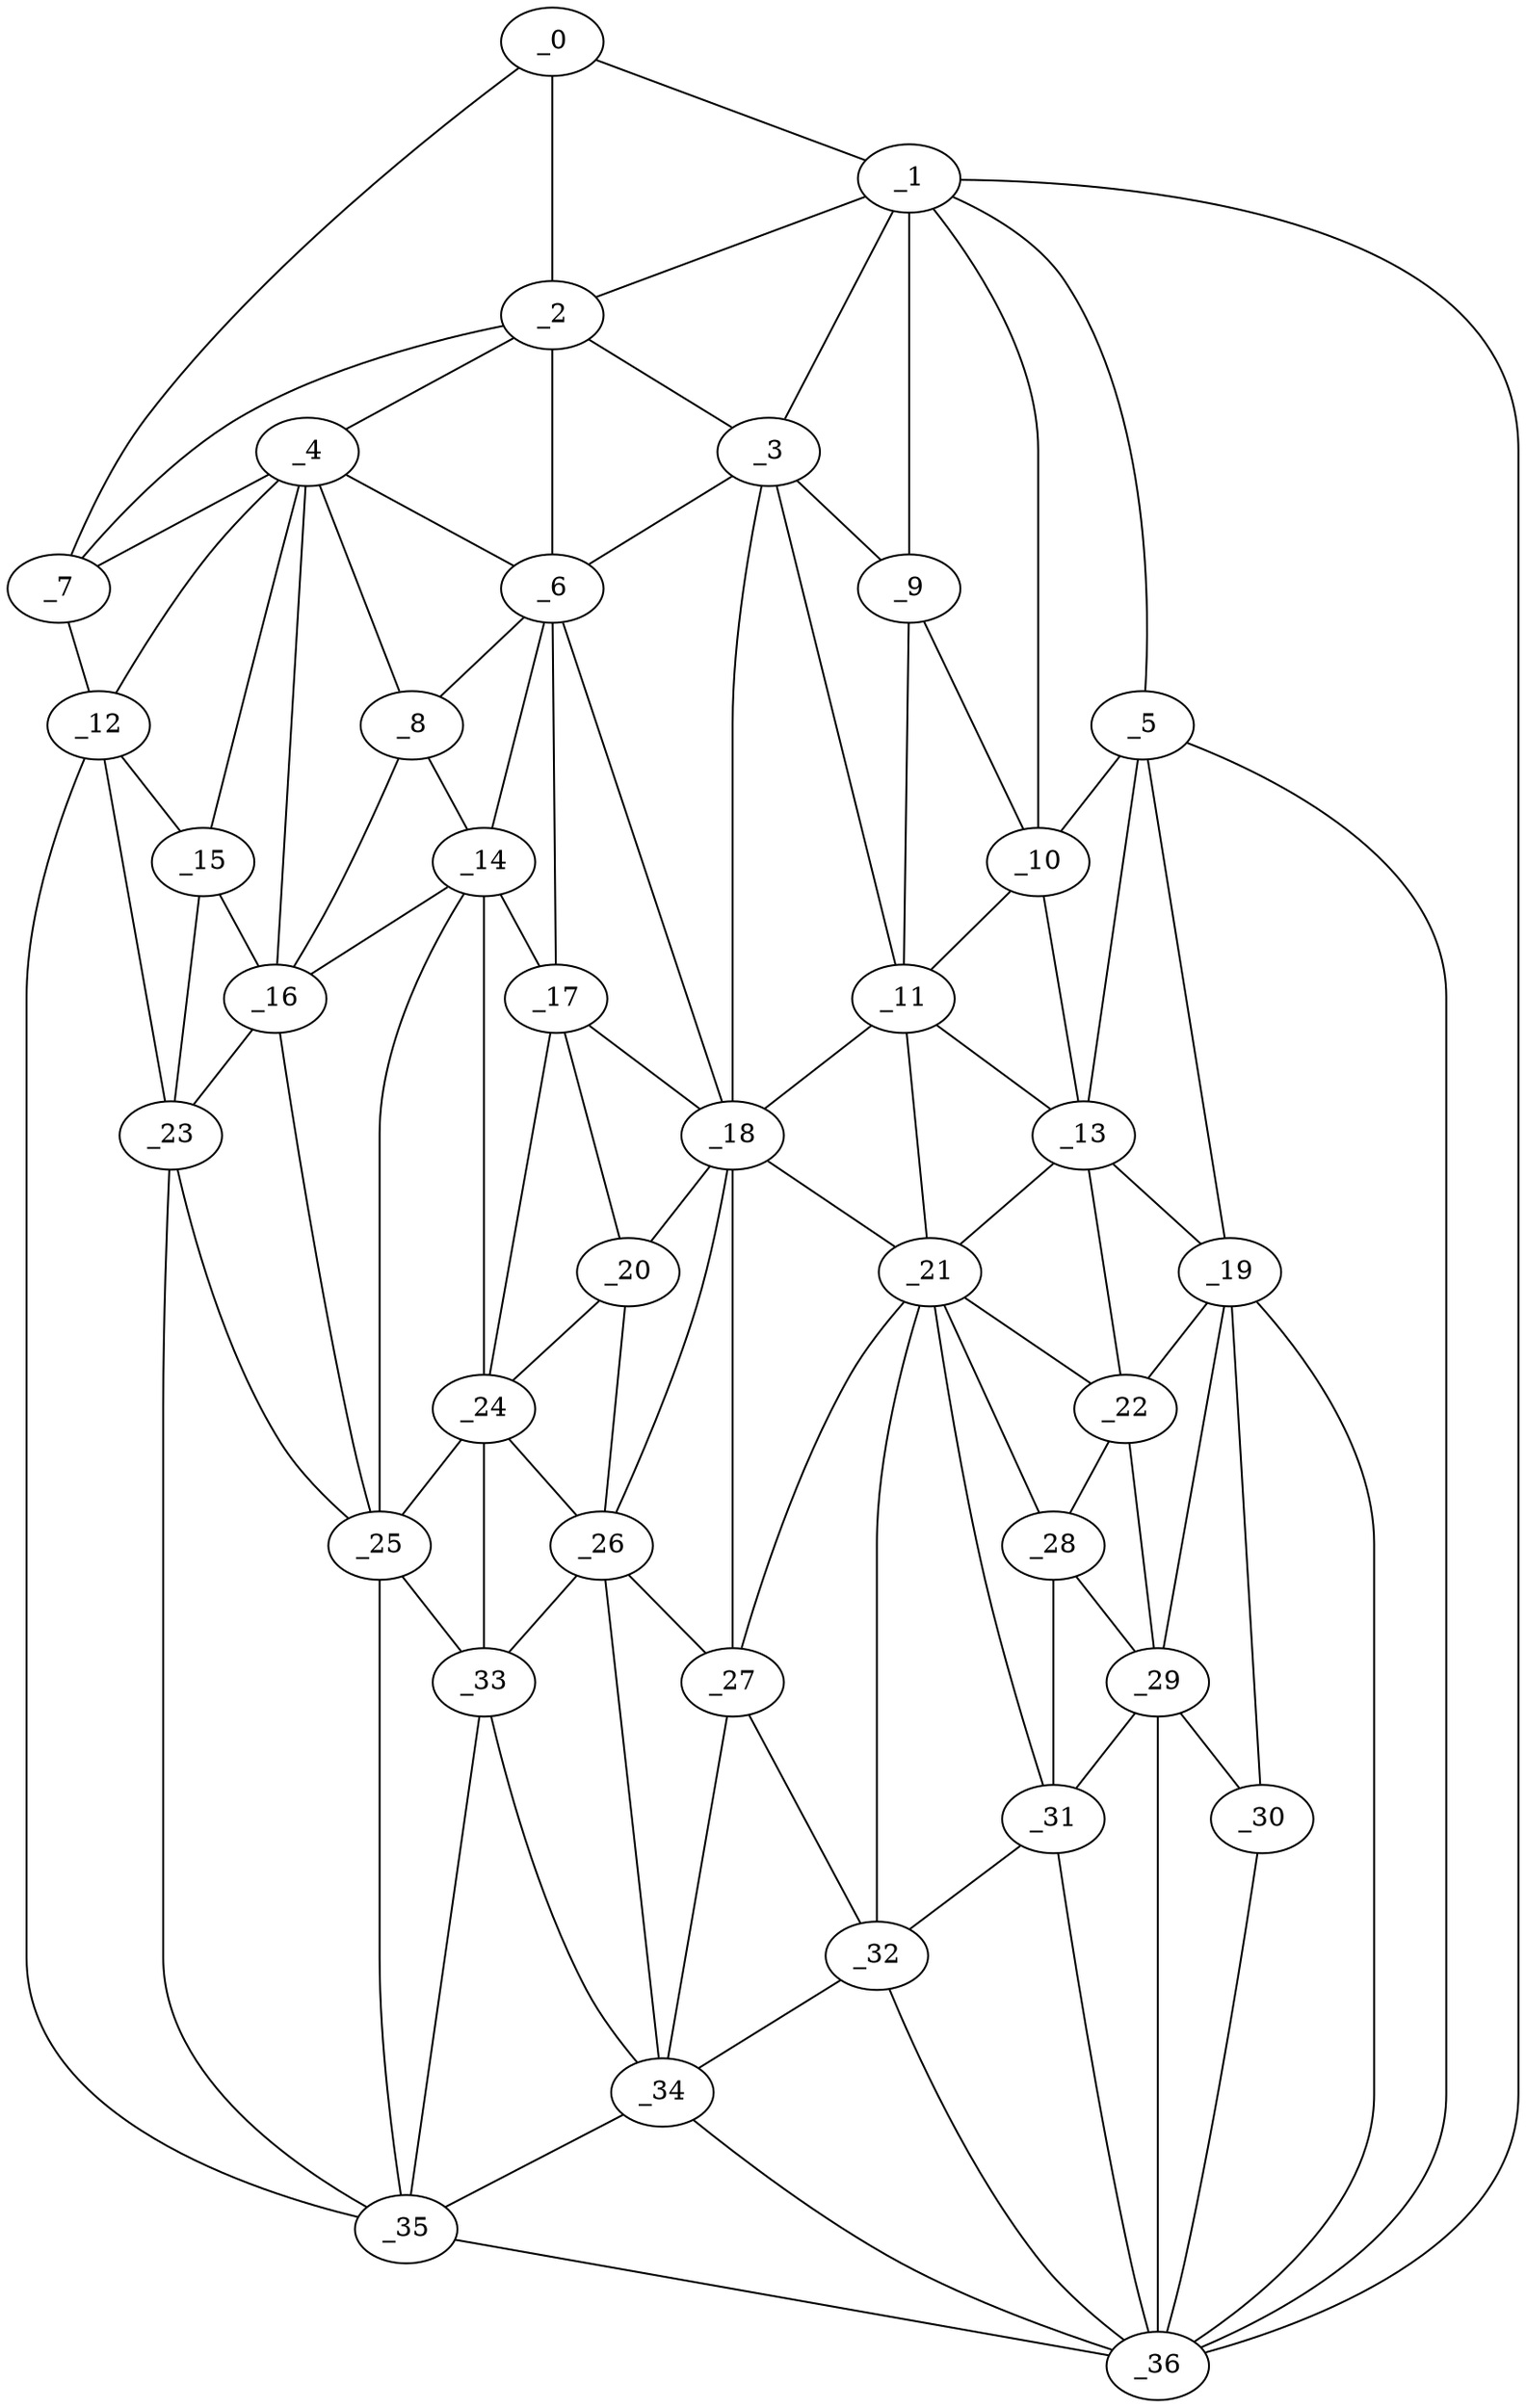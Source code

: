 graph "obj62__30.gxl" {
	_0	 [x=38,
		y=8];
	_1	 [x=38,
		y=86];
	_0 -- _1	 [valence=1];
	_2	 [x=41,
		y=25];
	_0 -- _2	 [valence=2];
	_7	 [x=49,
		y=3];
	_0 -- _7	 [valence=1];
	_1 -- _2	 [valence=2];
	_3	 [x=42,
		y=63];
	_1 -- _3	 [valence=2];
	_5	 [x=45,
		y=90];
	_1 -- _5	 [valence=2];
	_9	 [x=49,
		y=76];
	_1 -- _9	 [valence=2];
	_10	 [x=50,
		y=82];
	_1 -- _10	 [valence=2];
	_36	 [x=94,
		y=120];
	_1 -- _36	 [valence=1];
	_2 -- _3	 [valence=2];
	_4	 [x=45,
		y=27];
	_2 -- _4	 [valence=2];
	_6	 [x=47,
		y=39];
	_2 -- _6	 [valence=1];
	_2 -- _7	 [valence=1];
	_3 -- _6	 [valence=2];
	_3 -- _9	 [valence=2];
	_11	 [x=60,
		y=75];
	_3 -- _11	 [valence=2];
	_18	 [x=73,
		y=55];
	_3 -- _18	 [valence=2];
	_4 -- _6	 [valence=2];
	_4 -- _7	 [valence=1];
	_8	 [x=49,
		y=33];
	_4 -- _8	 [valence=2];
	_12	 [x=64,
		y=4];
	_4 -- _12	 [valence=2];
	_15	 [x=73,
		y=17];
	_4 -- _15	 [valence=2];
	_16	 [x=73,
		y=26];
	_4 -- _16	 [valence=2];
	_5 -- _10	 [valence=2];
	_13	 [x=65,
		y=93];
	_5 -- _13	 [valence=2];
	_19	 [x=75,
		y=101];
	_5 -- _19	 [valence=2];
	_5 -- _36	 [valence=1];
	_6 -- _8	 [valence=2];
	_14	 [x=71,
		y=37];
	_6 -- _14	 [valence=1];
	_17	 [x=73,
		y=43];
	_6 -- _17	 [valence=2];
	_6 -- _18	 [valence=1];
	_7 -- _12	 [valence=1];
	_8 -- _14	 [valence=1];
	_8 -- _16	 [valence=1];
	_9 -- _10	 [valence=2];
	_9 -- _11	 [valence=2];
	_10 -- _11	 [valence=2];
	_10 -- _13	 [valence=1];
	_11 -- _13	 [valence=2];
	_11 -- _18	 [valence=1];
	_21	 [x=79,
		y=76];
	_11 -- _21	 [valence=1];
	_12 -- _15	 [valence=2];
	_23	 [x=80,
		y=17];
	_12 -- _23	 [valence=2];
	_35	 [x=94,
		y=13];
	_12 -- _35	 [valence=1];
	_13 -- _19	 [valence=2];
	_13 -- _21	 [valence=2];
	_22	 [x=79,
		y=89];
	_13 -- _22	 [valence=1];
	_14 -- _16	 [valence=2];
	_14 -- _17	 [valence=2];
	_24	 [x=80,
		y=42];
	_14 -- _24	 [valence=2];
	_25	 [x=85,
		y=34];
	_14 -- _25	 [valence=2];
	_15 -- _16	 [valence=2];
	_15 -- _23	 [valence=2];
	_16 -- _23	 [valence=2];
	_16 -- _25	 [valence=1];
	_17 -- _18	 [valence=2];
	_20	 [x=77,
		y=46];
	_17 -- _20	 [valence=2];
	_17 -- _24	 [valence=1];
	_18 -- _20	 [valence=1];
	_18 -- _21	 [valence=2];
	_26	 [x=85,
		y=53];
	_18 -- _26	 [valence=2];
	_27	 [x=85,
		y=63];
	_18 -- _27	 [valence=1];
	_19 -- _22	 [valence=2];
	_29	 [x=86,
		y=94];
	_19 -- _29	 [valence=2];
	_30	 [x=86,
		y=104];
	_19 -- _30	 [valence=2];
	_19 -- _36	 [valence=2];
	_20 -- _24	 [valence=2];
	_20 -- _26	 [valence=1];
	_21 -- _22	 [valence=2];
	_21 -- _27	 [valence=1];
	_28	 [x=86,
		y=84];
	_21 -- _28	 [valence=2];
	_31	 [x=89,
		y=77];
	_21 -- _31	 [valence=2];
	_32	 [x=90,
		y=68];
	_21 -- _32	 [valence=2];
	_22 -- _28	 [valence=1];
	_22 -- _29	 [valence=1];
	_23 -- _25	 [valence=2];
	_23 -- _35	 [valence=1];
	_24 -- _25	 [valence=2];
	_24 -- _26	 [valence=2];
	_33	 [x=91,
		y=46];
	_24 -- _33	 [valence=1];
	_25 -- _33	 [valence=1];
	_25 -- _35	 [valence=2];
	_26 -- _27	 [valence=2];
	_26 -- _33	 [valence=2];
	_34	 [x=91,
		y=57];
	_26 -- _34	 [valence=1];
	_27 -- _32	 [valence=2];
	_27 -- _34	 [valence=1];
	_28 -- _29	 [valence=2];
	_28 -- _31	 [valence=1];
	_29 -- _30	 [valence=1];
	_29 -- _31	 [valence=2];
	_29 -- _36	 [valence=2];
	_30 -- _36	 [valence=2];
	_31 -- _32	 [valence=1];
	_31 -- _36	 [valence=1];
	_32 -- _34	 [valence=2];
	_32 -- _36	 [valence=2];
	_33 -- _34	 [valence=2];
	_33 -- _35	 [valence=1];
	_34 -- _35	 [valence=1];
	_34 -- _36	 [valence=1];
	_35 -- _36	 [valence=1];
}
